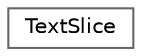 digraph "类继承关系图"
{
 // LATEX_PDF_SIZE
  bgcolor="transparent";
  edge [fontname=Helvetica,fontsize=10,labelfontname=Helvetica,labelfontsize=10];
  node [fontname=Helvetica,fontsize=10,shape=box,height=0.2,width=0.4];
  rankdir="LR";
  Node0 [id="Node000000",label="TextSlice",height=0.2,width=0.4,color="grey40", fillcolor="white", style="filled",URL="$class_text_slice.html",tooltip="Holds a slice of text."];
}
